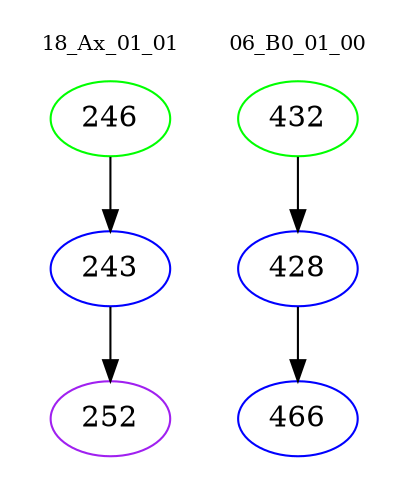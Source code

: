 digraph{
subgraph cluster_0 {
color = white
label = "18_Ax_01_01";
fontsize=10;
T0_246 [label="246", color="green"]
T0_246 -> T0_243 [color="black"]
T0_243 [label="243", color="blue"]
T0_243 -> T0_252 [color="black"]
T0_252 [label="252", color="purple"]
}
subgraph cluster_1 {
color = white
label = "06_B0_01_00";
fontsize=10;
T1_432 [label="432", color="green"]
T1_432 -> T1_428 [color="black"]
T1_428 [label="428", color="blue"]
T1_428 -> T1_466 [color="black"]
T1_466 [label="466", color="blue"]
}
}
